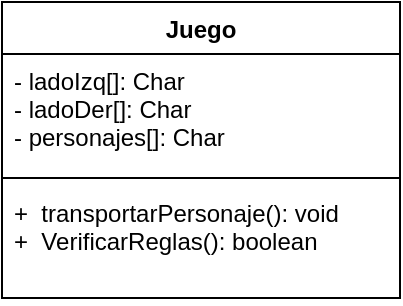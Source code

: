 <mxfile>
    <diagram id="pf23zlFCJXIoAMden-Cg" name="Page-1">
        <mxGraphModel dx="650" dy="261" grid="0" gridSize="10" guides="1" tooltips="1" connect="1" arrows="1" fold="1" page="0" pageScale="1" pageWidth="850" pageHeight="1100" math="0" shadow="0">
            <root>
                <mxCell id="0"/>
                <mxCell id="1" parent="0"/>
                <mxCell id="2" value="Juego" style="swimlane;fontStyle=1;align=center;verticalAlign=top;childLayout=stackLayout;horizontal=1;startSize=26;horizontalStack=0;resizeParent=1;resizeParentMax=0;resizeLast=0;collapsible=1;marginBottom=0;" vertex="1" parent="1">
                    <mxGeometry x="276" y="126" width="199" height="148" as="geometry"/>
                </mxCell>
                <mxCell id="3" value="- ladoIzq[]: Char&#10;- ladoDer[]: Char&#10;- personajes[]: Char" style="text;strokeColor=none;fillColor=none;align=left;verticalAlign=top;spacingLeft=4;spacingRight=4;overflow=hidden;rotatable=0;points=[[0,0.5],[1,0.5]];portConstraint=eastwest;" vertex="1" parent="2">
                    <mxGeometry y="26" width="199" height="58" as="geometry"/>
                </mxCell>
                <mxCell id="4" value="" style="line;strokeWidth=1;fillColor=none;align=left;verticalAlign=middle;spacingTop=-1;spacingLeft=3;spacingRight=3;rotatable=0;labelPosition=right;points=[];portConstraint=eastwest;strokeColor=inherit;" vertex="1" parent="2">
                    <mxGeometry y="84" width="199" height="8" as="geometry"/>
                </mxCell>
                <mxCell id="5" value="+  transportarPersonaje(): void&#10;+  VerificarReglas(): boolean" style="text;strokeColor=none;fillColor=none;align=left;verticalAlign=top;spacingLeft=4;spacingRight=4;overflow=hidden;rotatable=0;points=[[0,0.5],[1,0.5]];portConstraint=eastwest;" vertex="1" parent="2">
                    <mxGeometry y="92" width="199" height="56" as="geometry"/>
                </mxCell>
            </root>
        </mxGraphModel>
    </diagram>
</mxfile>
